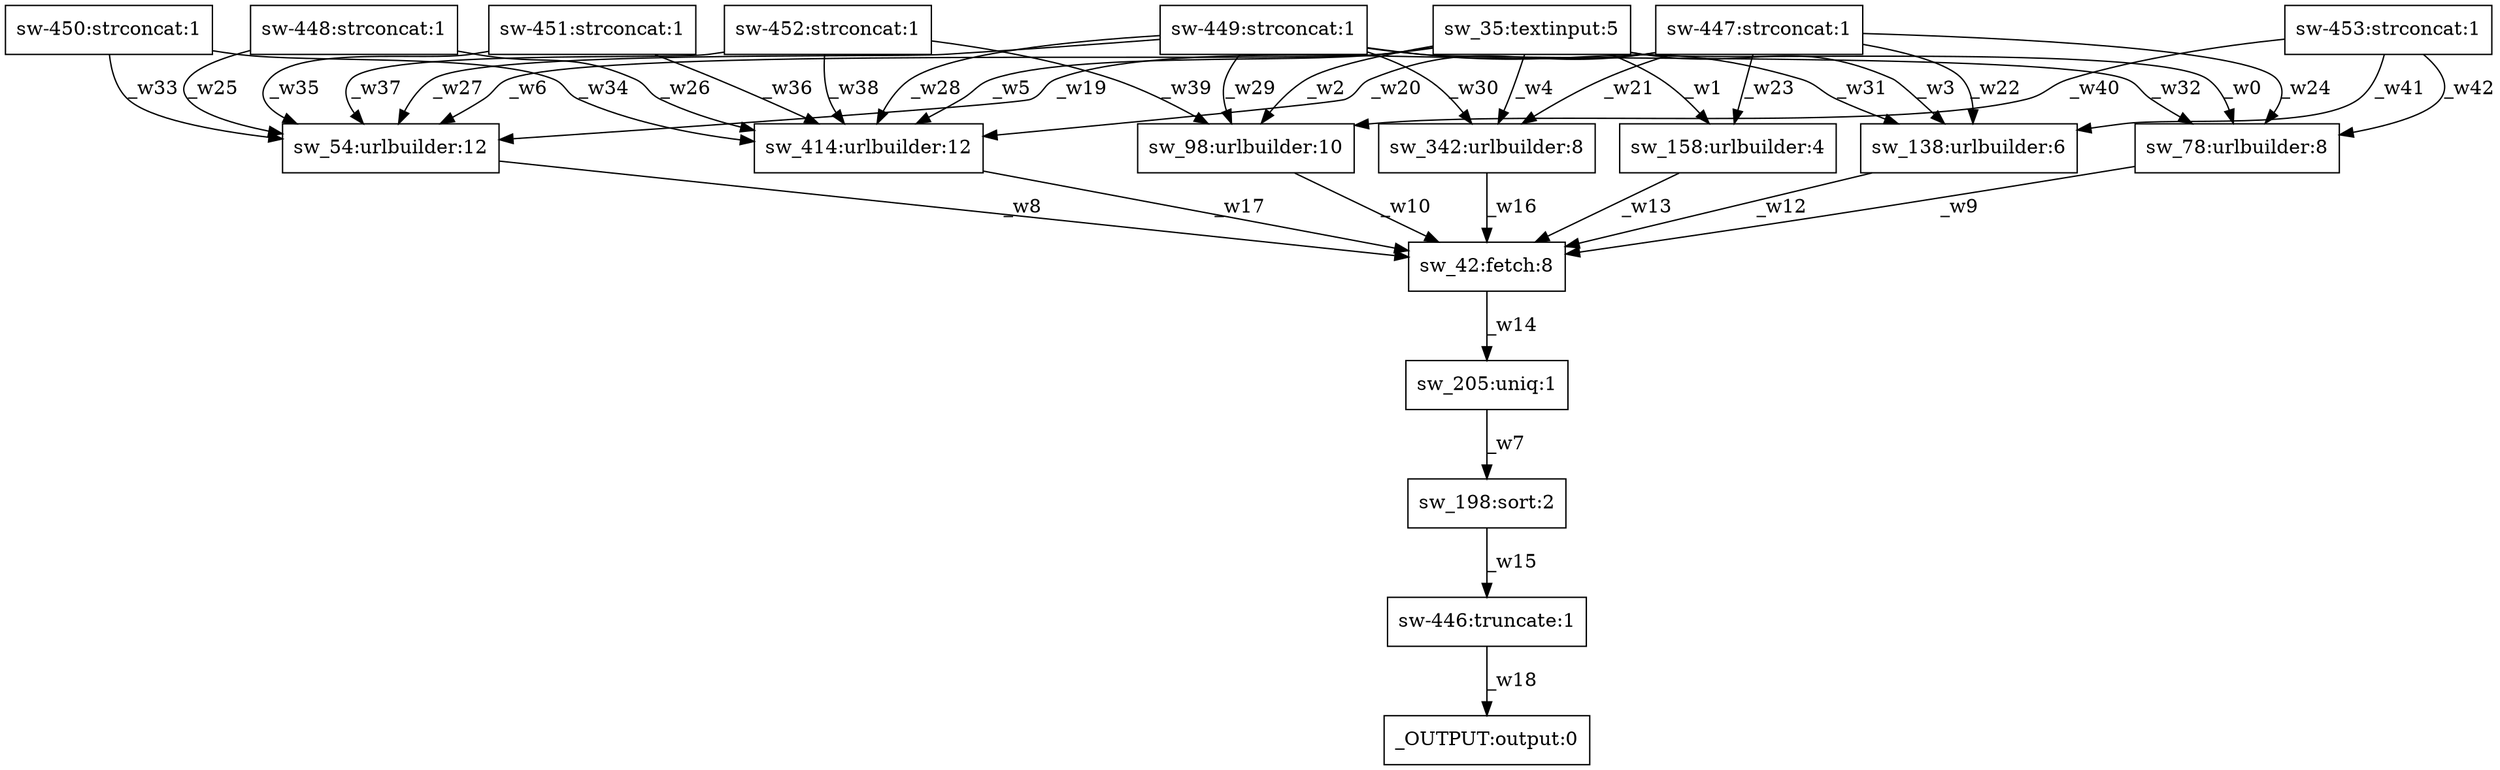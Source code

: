 digraph test1 { node [shape=box] "_OUTPUT" [label="_OUTPUT:output:0"];"sw_54" [label="sw_54:urlbuilder:12"];"sw-449" [label="sw-449:strconcat:1"];"sw_414" [label="sw_414:urlbuilder:12"];"sw-450" [label="sw-450:strconcat:1"];"sw_98" [label="sw_98:urlbuilder:10"];"sw_205" [label="sw_205:uniq:1"];"sw_342" [label="sw_342:urlbuilder:8"];"sw-448" [label="sw-448:strconcat:1"];"sw-453" [label="sw-453:strconcat:1"];"sw_198" [label="sw_198:sort:2"];"sw-451" [label="sw-451:strconcat:1"];"sw_35" [label="sw_35:textinput:5"];"sw_42" [label="sw_42:fetch:8"];"sw-446" [label="sw-446:truncate:1"];"sw_138" [label="sw_138:urlbuilder:6"];"sw-447" [label="sw-447:strconcat:1"];"sw-452" [label="sw-452:strconcat:1"];"sw_158" [label="sw_158:urlbuilder:4"];"sw_78" [label="sw_78:urlbuilder:8"];"sw_35" -> "sw_78" [label="_w0"];"sw_35" -> "sw_158" [label="_w1"];"sw_35" -> "sw_98" [label="_w2"];"sw_35" -> "sw_138" [label="_w3"];"sw_35" -> "sw_342" [label="_w4"];"sw_35" -> "sw_414" [label="_w5"];"sw_35" -> "sw_54" [label="_w6"];"sw_205" -> "sw_198" [label="_w7"];"sw_54" -> "sw_42" [label="_w8"];"sw_78" -> "sw_42" [label="_w9"];"sw_98" -> "sw_42" [label="_w10"];"sw_138" -> "sw_42" [label="_w12"];"sw_158" -> "sw_42" [label="_w13"];"sw_42" -> "sw_205" [label="_w14"];"sw_198" -> "sw-446" [label="_w15"];"sw_342" -> "sw_42" [label="_w16"];"sw_414" -> "sw_42" [label="_w17"];"sw-446" -> "_OUTPUT" [label="_w18"];"sw-447" -> "sw_54" [label="_w19"];"sw-447" -> "sw_414" [label="_w20"];"sw-447" -> "sw_342" [label="_w21"];"sw-447" -> "sw_138" [label="_w22"];"sw-447" -> "sw_158" [label="_w23"];"sw-447" -> "sw_78" [label="_w24"];"sw-448" -> "sw_54" [label="_w25"];"sw-448" -> "sw_414" [label="_w26"];"sw-449" -> "sw_54" [label="_w27"];"sw-449" -> "sw_414" [label="_w28"];"sw-449" -> "sw_98" [label="_w29"];"sw-449" -> "sw_342" [label="_w30"];"sw-449" -> "sw_138" [label="_w31"];"sw-449" -> "sw_78" [label="_w32"];"sw-450" -> "sw_54" [label="_w33"];"sw-450" -> "sw_414" [label="_w34"];"sw-451" -> "sw_54" [label="_w35"];"sw-451" -> "sw_414" [label="_w36"];"sw-452" -> "sw_54" [label="_w37"];"sw-452" -> "sw_414" [label="_w38"];"sw-452" -> "sw_98" [label="_w39"];"sw-453" -> "sw_98" [label="_w40"];"sw-453" -> "sw_138" [label="_w41"];"sw-453" -> "sw_78" [label="_w42"];}